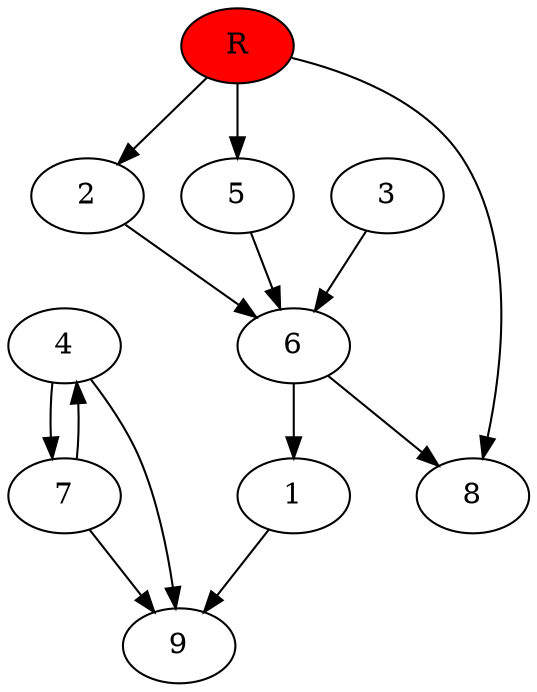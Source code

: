 digraph prb64717 {
	1
	2
	3
	4
	5
	6
	7
	8
	R [fillcolor="#ff0000" style=filled]
	1 -> 9
	2 -> 6
	3 -> 6
	4 -> 7
	4 -> 9
	5 -> 6
	6 -> 1
	6 -> 8
	7 -> 4
	7 -> 9
	R -> 2
	R -> 5
	R -> 8
}
